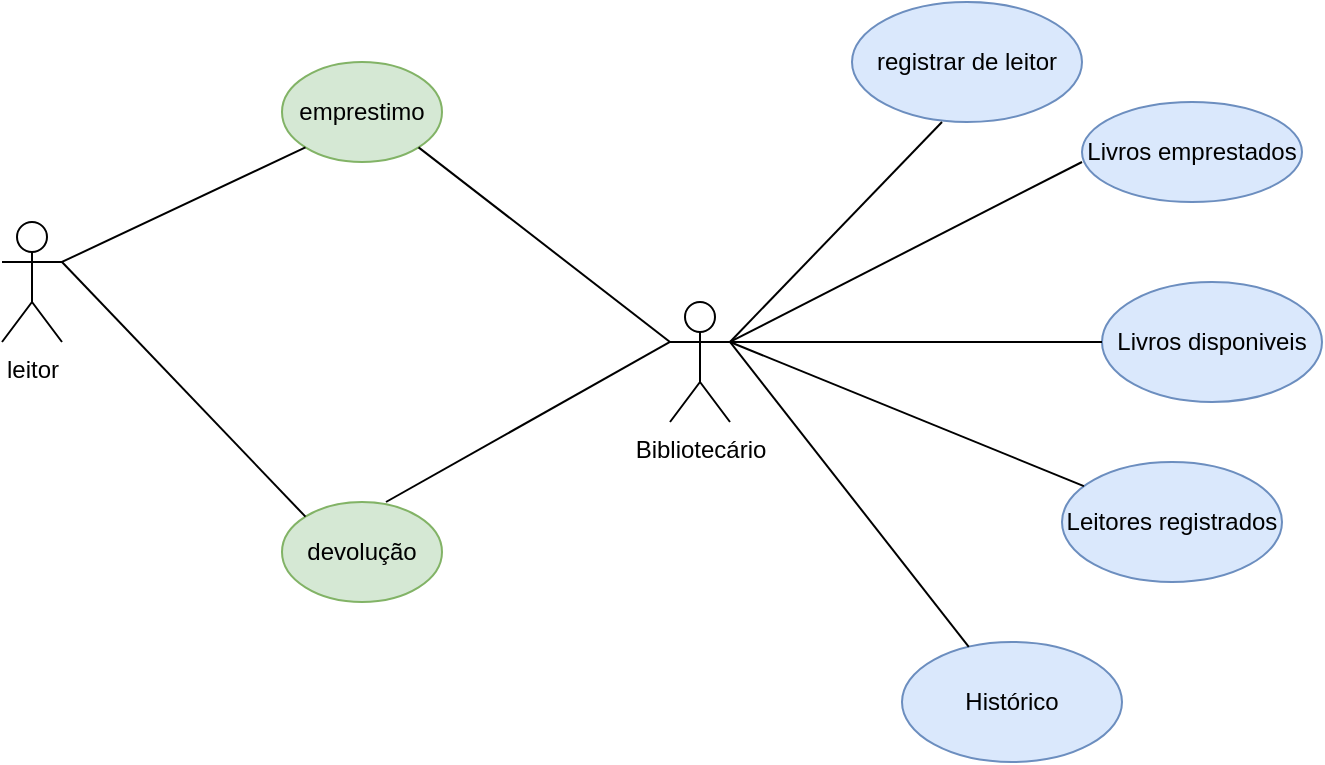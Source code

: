 <mxfile version="21.7.4" type="device">
  <diagram name="Página-1" id="c6eg_ihHTdRDgdlMvcKO">
    <mxGraphModel dx="880" dy="470" grid="1" gridSize="10" guides="1" tooltips="1" connect="1" arrows="1" fold="1" page="1" pageScale="1" pageWidth="827" pageHeight="1169" math="0" shadow="0">
      <root>
        <mxCell id="0" />
        <mxCell id="1" parent="0" />
        <mxCell id="5qiyR1nMqb2ISzrdb36W-1" value="leitor" style="shape=umlActor;verticalLabelPosition=bottom;verticalAlign=top;html=1;" vertex="1" parent="1">
          <mxGeometry x="80" y="120" width="30" height="60" as="geometry" />
        </mxCell>
        <mxCell id="5qiyR1nMqb2ISzrdb36W-2" value="Bibliotecário&lt;br&gt;" style="shape=umlActor;verticalLabelPosition=bottom;verticalAlign=top;html=1;" vertex="1" parent="1">
          <mxGeometry x="414" y="160" width="30" height="60" as="geometry" />
        </mxCell>
        <mxCell id="5qiyR1nMqb2ISzrdb36W-4" value="emprestimo" style="ellipse;whiteSpace=wrap;html=1;fillColor=#d5e8d4;strokeColor=#82b366;" vertex="1" parent="1">
          <mxGeometry x="220" y="40" width="80" height="50" as="geometry" />
        </mxCell>
        <mxCell id="5qiyR1nMqb2ISzrdb36W-6" value="Leitores registrados" style="ellipse;whiteSpace=wrap;html=1;fillColor=#dae8fc;strokeColor=#6c8ebf;" vertex="1" parent="1">
          <mxGeometry x="610" y="240" width="110" height="60" as="geometry" />
        </mxCell>
        <mxCell id="5qiyR1nMqb2ISzrdb36W-7" value="Livros disponiveis" style="ellipse;whiteSpace=wrap;html=1;fillColor=#dae8fc;strokeColor=#6c8ebf;" vertex="1" parent="1">
          <mxGeometry x="630" y="150" width="110" height="60" as="geometry" />
        </mxCell>
        <mxCell id="5qiyR1nMqb2ISzrdb36W-8" value="Livros emprestados" style="ellipse;whiteSpace=wrap;html=1;fillColor=#dae8fc;strokeColor=#6c8ebf;" vertex="1" parent="1">
          <mxGeometry x="620" y="60" width="110" height="50" as="geometry" />
        </mxCell>
        <mxCell id="5qiyR1nMqb2ISzrdb36W-9" value="devolução" style="ellipse;whiteSpace=wrap;html=1;fillColor=#d5e8d4;strokeColor=#82b366;" vertex="1" parent="1">
          <mxGeometry x="220" y="260" width="80" height="50" as="geometry" />
        </mxCell>
        <mxCell id="5qiyR1nMqb2ISzrdb36W-10" value="Histórico" style="ellipse;whiteSpace=wrap;html=1;fillColor=#dae8fc;strokeColor=#6c8ebf;" vertex="1" parent="1">
          <mxGeometry x="530" y="330" width="110" height="60" as="geometry" />
        </mxCell>
        <mxCell id="5qiyR1nMqb2ISzrdb36W-11" value="registrar de leitor" style="ellipse;whiteSpace=wrap;html=1;fillColor=#dae8fc;strokeColor=#6c8ebf;" vertex="1" parent="1">
          <mxGeometry x="505" y="10" width="115" height="60" as="geometry" />
        </mxCell>
        <mxCell id="5qiyR1nMqb2ISzrdb36W-47" value="" style="endArrow=none;html=1;rounded=0;entryX=1;entryY=0.333;entryDx=0;entryDy=0;entryPerimeter=0;" edge="1" parent="1" source="5qiyR1nMqb2ISzrdb36W-6" target="5qiyR1nMqb2ISzrdb36W-2">
          <mxGeometry width="50" height="50" relative="1" as="geometry">
            <mxPoint x="390" y="210" as="sourcePoint" />
            <mxPoint x="440" y="160" as="targetPoint" />
          </mxGeometry>
        </mxCell>
        <mxCell id="5qiyR1nMqb2ISzrdb36W-48" value="" style="endArrow=none;html=1;rounded=0;exitX=1;exitY=0.333;exitDx=0;exitDy=0;exitPerimeter=0;" edge="1" parent="1" source="5qiyR1nMqb2ISzrdb36W-2">
          <mxGeometry width="50" height="50" relative="1" as="geometry">
            <mxPoint x="500" y="120" as="sourcePoint" />
            <mxPoint x="550" y="70" as="targetPoint" />
          </mxGeometry>
        </mxCell>
        <mxCell id="5qiyR1nMqb2ISzrdb36W-49" value="" style="endArrow=none;html=1;rounded=0;exitX=1;exitY=0.333;exitDx=0;exitDy=0;exitPerimeter=0;" edge="1" parent="1" source="5qiyR1nMqb2ISzrdb36W-2">
          <mxGeometry width="50" height="50" relative="1" as="geometry">
            <mxPoint x="570" y="140" as="sourcePoint" />
            <mxPoint x="620" y="90" as="targetPoint" />
          </mxGeometry>
        </mxCell>
        <mxCell id="5qiyR1nMqb2ISzrdb36W-50" value="" style="endArrow=none;html=1;rounded=0;entryX=0;entryY=0.5;entryDx=0;entryDy=0;exitX=1;exitY=0.333;exitDx=0;exitDy=0;exitPerimeter=0;" edge="1" parent="1" source="5qiyR1nMqb2ISzrdb36W-2" target="5qiyR1nMqb2ISzrdb36W-7">
          <mxGeometry width="50" height="50" relative="1" as="geometry">
            <mxPoint x="537.5" y="200" as="sourcePoint" />
            <mxPoint x="587.5" y="150" as="targetPoint" />
          </mxGeometry>
        </mxCell>
        <mxCell id="5qiyR1nMqb2ISzrdb36W-51" value="" style="endArrow=none;html=1;rounded=0;exitX=1;exitY=0.333;exitDx=0;exitDy=0;exitPerimeter=0;" edge="1" parent="1" source="5qiyR1nMqb2ISzrdb36W-2" target="5qiyR1nMqb2ISzrdb36W-10">
          <mxGeometry width="50" height="50" relative="1" as="geometry">
            <mxPoint x="470" y="320" as="sourcePoint" />
            <mxPoint x="520" y="270" as="targetPoint" />
          </mxGeometry>
        </mxCell>
        <mxCell id="5qiyR1nMqb2ISzrdb36W-53" value="" style="endArrow=none;html=1;rounded=0;entryX=0;entryY=0.333;entryDx=0;entryDy=0;entryPerimeter=0;exitX=1;exitY=1;exitDx=0;exitDy=0;" edge="1" parent="1" source="5qiyR1nMqb2ISzrdb36W-4" target="5qiyR1nMqb2ISzrdb36W-2">
          <mxGeometry width="50" height="50" relative="1" as="geometry">
            <mxPoint x="300" y="150" as="sourcePoint" />
            <mxPoint x="350" y="100" as="targetPoint" />
          </mxGeometry>
        </mxCell>
        <mxCell id="5qiyR1nMqb2ISzrdb36W-54" value="" style="endArrow=none;html=1;rounded=0;exitX=0.65;exitY=0;exitDx=0;exitDy=0;exitPerimeter=0;entryX=0;entryY=0.333;entryDx=0;entryDy=0;entryPerimeter=0;" edge="1" parent="1" source="5qiyR1nMqb2ISzrdb36W-9" target="5qiyR1nMqb2ISzrdb36W-2">
          <mxGeometry width="50" height="50" relative="1" as="geometry">
            <mxPoint x="280" y="260" as="sourcePoint" />
            <mxPoint x="330" y="210" as="targetPoint" />
          </mxGeometry>
        </mxCell>
        <mxCell id="5qiyR1nMqb2ISzrdb36W-55" value="" style="endArrow=none;html=1;rounded=0;entryX=1;entryY=0.333;entryDx=0;entryDy=0;entryPerimeter=0;exitX=0;exitY=0;exitDx=0;exitDy=0;" edge="1" parent="1" source="5qiyR1nMqb2ISzrdb36W-9" target="5qiyR1nMqb2ISzrdb36W-1">
          <mxGeometry width="50" height="50" relative="1" as="geometry">
            <mxPoint x="235" y="215" as="sourcePoint" />
            <mxPoint x="285" y="165" as="targetPoint" />
          </mxGeometry>
        </mxCell>
        <mxCell id="5qiyR1nMqb2ISzrdb36W-57" value="" style="endArrow=none;html=1;rounded=0;entryX=0;entryY=1;entryDx=0;entryDy=0;exitX=1;exitY=0.333;exitDx=0;exitDy=0;exitPerimeter=0;" edge="1" parent="1" source="5qiyR1nMqb2ISzrdb36W-1" target="5qiyR1nMqb2ISzrdb36W-4">
          <mxGeometry width="50" height="50" relative="1" as="geometry">
            <mxPoint x="190" y="130" as="sourcePoint" />
            <mxPoint x="240" y="80" as="targetPoint" />
          </mxGeometry>
        </mxCell>
      </root>
    </mxGraphModel>
  </diagram>
</mxfile>
